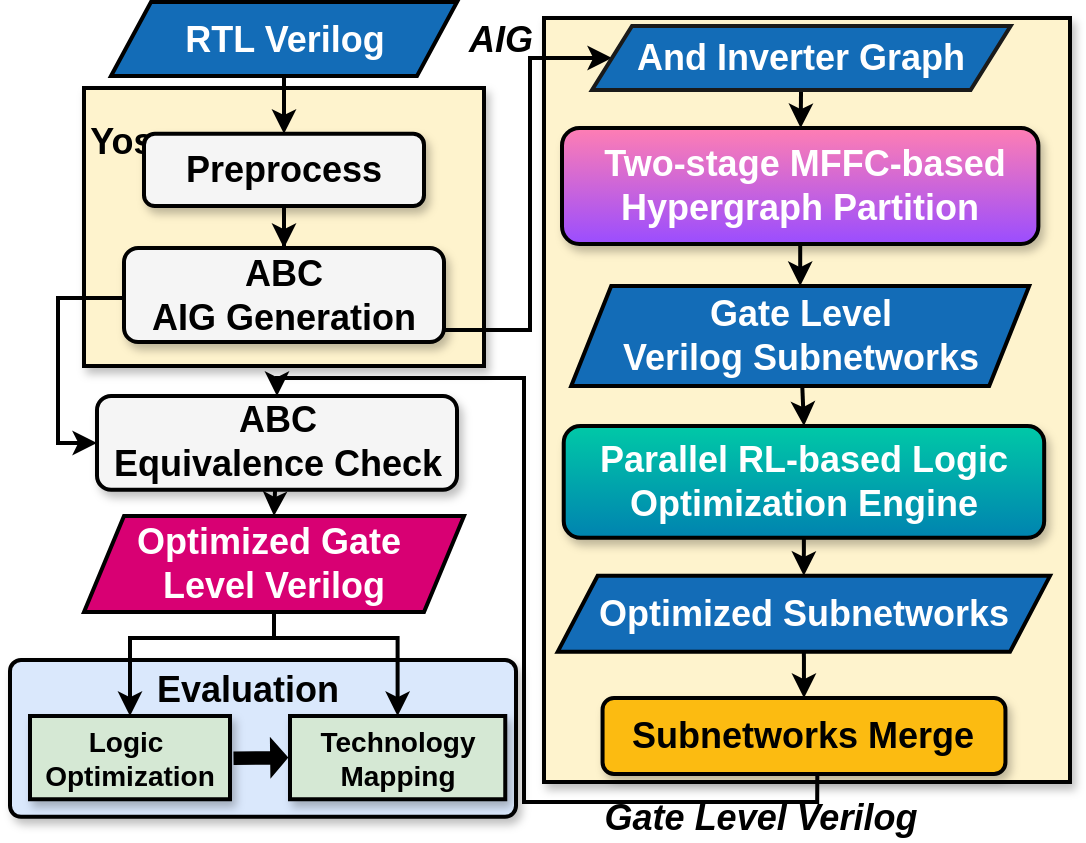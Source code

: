 <mxfile version="25.0.3">
  <diagram name="第 1 页" id="HAvIKgZ25yOHQbioZGKh">
    <mxGraphModel dx="2905" dy="1214" grid="1" gridSize="10" guides="1" tooltips="1" connect="1" arrows="1" fold="1" page="1" pageScale="1" pageWidth="580" pageHeight="480" math="0" shadow="0">
      <root>
        <mxCell id="0" />
        <mxCell id="1" parent="0" />
        <mxCell id="K8o_knn98EIP3ksldaXX-1" value="" style="rounded=1;whiteSpace=wrap;html=1;fillColor=#dae8fc;strokeColor=#000000;strokeWidth=2;shadow=1;arcSize=7;" parent="1" vertex="1">
          <mxGeometry x="-1710" y="-129" width="253" height="78.42" as="geometry" />
        </mxCell>
        <mxCell id="H0RHcH_2FTHYZ-mKpaNJ-111" value="" style="rounded=0;whiteSpace=wrap;html=1;fillColor=#fef3cd;strokeColor=#000000;strokeWidth=2;shadow=1;arcSize=7;textShadow=1;" parent="1" vertex="1">
          <mxGeometry x="-1443" y="-450" width="263" height="382" as="geometry" />
        </mxCell>
        <mxCell id="fzru5klA7RKhJBc94vuA-6" value="&lt;font style=&quot;font-size: 14px;&quot; face=&quot;Helvetica&quot;&gt;&lt;b style=&quot;&quot;&gt;Technology Mapping&lt;/b&gt;&lt;/font&gt;" style="shape=hexagon;perimeter=hexagonPerimeter2;whiteSpace=wrap;html=1;fixedSize=1;strokeColor=#000000;fillColor=#d5e8d4;strokeWidth=2;shadow=1;size=-8.63;" parent="1" vertex="1">
          <mxGeometry x="-1570" y="-101" width="107.63" height="41.6" as="geometry" />
        </mxCell>
        <mxCell id="-el-lTCZ7dYY3-WtjOfP-2" value="" style="rounded=0;whiteSpace=wrap;html=1;fillColor=#fef3cd;strokeColor=#000000;strokeWidth=2;shadow=1;arcSize=7;" parent="1" vertex="1">
          <mxGeometry x="-1673" y="-415" width="200" height="139" as="geometry" />
        </mxCell>
        <mxCell id="-el-lTCZ7dYY3-WtjOfP-6" value="" style="endArrow=classic;html=1;rounded=0;strokeWidth=2;entryX=0;entryY=0.5;entryDx=0;entryDy=0;edgeStyle=orthogonalEdgeStyle;exitX=1;exitY=0.5;exitDx=0;exitDy=0;" parent="1" source="H0RHcH_2FTHYZ-mKpaNJ-228" target="H0RHcH_2FTHYZ-mKpaNJ-187" edge="1">
          <mxGeometry width="50" height="50" relative="1" as="geometry">
            <mxPoint x="-1556" y="-212" as="sourcePoint" />
            <mxPoint x="-1105.21" y="-416.53" as="targetPoint" />
            <Array as="points">
              <mxPoint x="-1450" y="-294" />
              <mxPoint x="-1450" y="-430" />
            </Array>
          </mxGeometry>
        </mxCell>
        <mxCell id="-el-lTCZ7dYY3-WtjOfP-274" value="" style="endArrow=classic;html=1;rounded=0;strokeWidth=2;edgeStyle=orthogonalEdgeStyle;exitX=0.533;exitY=1.005;exitDx=0;exitDy=0;exitPerimeter=0;entryX=0.5;entryY=0;entryDx=0;entryDy=0;" parent="1" source="H0RHcH_2FTHYZ-mKpaNJ-75" target="H0RHcH_2FTHYZ-mKpaNJ-248" edge="1">
          <mxGeometry width="50" height="50" relative="1" as="geometry">
            <mxPoint x="-1178.059" y="195.245" as="sourcePoint" />
            <mxPoint x="-1573" y="-90" as="targetPoint" />
            <Array as="points">
              <mxPoint x="-1306" y="-58" />
              <mxPoint x="-1453" y="-58" />
              <mxPoint x="-1453" y="-270" />
              <mxPoint x="-1576" y="-270" />
            </Array>
          </mxGeometry>
        </mxCell>
        <mxCell id="-el-lTCZ7dYY3-WtjOfP-275" value="&lt;b style=&quot;&quot;&gt;&lt;font style=&quot;font-size: 18px;&quot;&gt;&lt;i style=&quot;&quot;&gt;AIG&amp;nbsp;&lt;/i&gt;&lt;/font&gt;&lt;/b&gt;" style="text;html=1;align=center;verticalAlign=middle;whiteSpace=wrap;rounded=0;" parent="1" vertex="1">
          <mxGeometry x="-1498.52" y="-444.0" width="74.12" height="10.15" as="geometry" />
        </mxCell>
        <mxCell id="H0RHcH_2FTHYZ-mKpaNJ-296" style="edgeStyle=orthogonalEdgeStyle;rounded=0;orthogonalLoop=1;jettySize=auto;html=1;entryX=0.5;entryY=0;entryDx=0;entryDy=0;strokeWidth=2;" parent="1" source="SU_nRj_41NOhbr6IneJR-1" target="H0RHcH_2FTHYZ-mKpaNJ-295" edge="1">
          <mxGeometry relative="1" as="geometry" />
        </mxCell>
        <mxCell id="SU_nRj_41NOhbr6IneJR-1" value="&lt;b style=&quot;&quot;&gt;&lt;font color=&quot;#ffffff&quot; style=&quot;font-size: 18px;&quot;&gt;RTL Verilog&lt;/font&gt;&lt;/b&gt;" style="shape=parallelogram;perimeter=parallelogramPerimeter;whiteSpace=wrap;html=1;fixedSize=1;fillColor=#136cb7;strokeColor=#000000;strokeWidth=2;" parent="1" vertex="1">
          <mxGeometry x="-1659.5" y="-458" width="173" height="37" as="geometry" />
        </mxCell>
        <mxCell id="SU_nRj_41NOhbr6IneJR-2" value="&lt;font style=&quot;font-size: 18px;&quot;&gt;&lt;b style=&quot;&quot;&gt;Yosys&lt;/b&gt;&lt;/font&gt;" style="text;html=1;align=center;verticalAlign=middle;whiteSpace=wrap;rounded=0;" parent="1" vertex="1">
          <mxGeometry x="-1674" y="-403" width="60" height="30" as="geometry" />
        </mxCell>
        <mxCell id="H0RHcH_2FTHYZ-mKpaNJ-75" value="&lt;b style=&quot;&quot;&gt;&lt;font style=&quot;font-size: 18px;&quot;&gt;Subnetworks Merge&lt;/font&gt;&lt;/b&gt;" style="rounded=1;whiteSpace=wrap;html=1;fillColor=#fcbb11;strokeColor=#000000;strokeWidth=2;shadow=1;container=0;" parent="1" vertex="1">
          <mxGeometry x="-1413.72" y="-110" width="201.44" height="38" as="geometry" />
        </mxCell>
        <mxCell id="MAslqFbUonPrWmBKUDa1-5" style="rounded=0;orthogonalLoop=1;jettySize=auto;html=1;entryX=0.5;entryY=0;entryDx=0;entryDy=0;strokeWidth=2;" parent="1" source="H0RHcH_2FTHYZ-mKpaNJ-73" target="H0RHcH_2FTHYZ-mKpaNJ-189" edge="1">
          <mxGeometry relative="1" as="geometry" />
        </mxCell>
        <mxCell id="H0RHcH_2FTHYZ-mKpaNJ-73" value="&lt;b style=&quot;&quot;&gt;&lt;font style=&quot;font-size: 18px;&quot;&gt;&amp;nbsp;Two-stage MFFC-based Hypergraph Partition&lt;/font&gt;&lt;/b&gt;" style="rounded=1;whiteSpace=wrap;html=1;fillColor=#FF7EB3;strokeColor=#000000;strokeWidth=2;shadow=1;container=0;fontColor=#ffffff;gradientColor=#9A4DFF;" parent="1" vertex="1">
          <mxGeometry x="-1434" y="-395" width="238.19" height="58" as="geometry" />
        </mxCell>
        <mxCell id="MAslqFbUonPrWmBKUDa1-4" style="rounded=0;orthogonalLoop=1;jettySize=auto;html=1;strokeWidth=2;" parent="1" source="H0RHcH_2FTHYZ-mKpaNJ-187" target="H0RHcH_2FTHYZ-mKpaNJ-73" edge="1">
          <mxGeometry relative="1" as="geometry" />
        </mxCell>
        <mxCell id="H0RHcH_2FTHYZ-mKpaNJ-187" value="&lt;b style=&quot;&quot;&gt;&lt;font style=&quot;font-size: 18px;&quot; color=&quot;#ffffff&quot;&gt;And Inverter Graph&lt;/font&gt;&lt;/b&gt;" style="shape=parallelogram;perimeter=parallelogramPerimeter;whiteSpace=wrap;html=1;fixedSize=1;fillColor=#136cb7;strokeColor=#1A1A1A;strokeWidth=2;" parent="1" vertex="1">
          <mxGeometry x="-1419" y="-446" width="209.31" height="32" as="geometry" />
        </mxCell>
        <mxCell id="MAslqFbUonPrWmBKUDa1-6" style="rounded=0;orthogonalLoop=1;jettySize=auto;html=1;entryX=0.5;entryY=0;entryDx=0;entryDy=0;strokeWidth=2;" parent="1" source="H0RHcH_2FTHYZ-mKpaNJ-189" target="MAslqFbUonPrWmBKUDa1-2" edge="1">
          <mxGeometry relative="1" as="geometry" />
        </mxCell>
        <mxCell id="H0RHcH_2FTHYZ-mKpaNJ-189" value="&lt;div&gt;&lt;font style=&quot;font-size: 18px;&quot;&gt;&lt;b&gt;&lt;font style=&quot;&quot;&gt;Gate Level Verilog&lt;/font&gt;&lt;/b&gt;&lt;b style=&quot;background-color: initial;&quot;&gt;&lt;font style=&quot;&quot;&gt;&amp;nbsp;Subnetworks&lt;/font&gt;&lt;/b&gt;&lt;/font&gt;&lt;/div&gt;" style="shape=parallelogram;perimeter=parallelogramPerimeter;whiteSpace=wrap;html=1;fixedSize=1;fillColor=#136cb7;strokeColor=#000000;strokeWidth=2;fontColor=#ffffff;" parent="1" vertex="1">
          <mxGeometry x="-1429.4" y="-316" width="229" height="50" as="geometry" />
        </mxCell>
        <mxCell id="MAslqFbUonPrWmBKUDa1-8" style="rounded=0;orthogonalLoop=1;jettySize=auto;html=1;entryX=0.5;entryY=0;entryDx=0;entryDy=0;strokeWidth=2;" parent="1" source="H0RHcH_2FTHYZ-mKpaNJ-190" target="H0RHcH_2FTHYZ-mKpaNJ-75" edge="1">
          <mxGeometry relative="1" as="geometry" />
        </mxCell>
        <mxCell id="H0RHcH_2FTHYZ-mKpaNJ-190" value="&lt;div&gt;&lt;b style=&quot;&quot;&gt;&lt;font style=&quot;font-size: 18px;&quot; color=&quot;#ffffff&quot;&gt;Optimized Subnetworks&lt;/font&gt;&lt;/b&gt;&lt;br&gt;&lt;/div&gt;" style="shape=parallelogram;perimeter=parallelogramPerimeter;whiteSpace=wrap;html=1;fixedSize=1;fillColor=#136CB7;strokeColor=#000000;strokeWidth=2;" parent="1" vertex="1">
          <mxGeometry x="-1436.18" y="-171.09" width="246.18" height="38" as="geometry" />
        </mxCell>
        <mxCell id="MAslqFbUonPrWmBKUDa1-9" style="edgeStyle=orthogonalEdgeStyle;rounded=0;orthogonalLoop=1;jettySize=auto;html=1;entryX=0;entryY=0.5;entryDx=0;entryDy=0;strokeWidth=2;" parent="1" target="H0RHcH_2FTHYZ-mKpaNJ-248" edge="1">
          <mxGeometry relative="1" as="geometry">
            <Array as="points">
              <mxPoint x="-1686" y="-310" />
              <mxPoint x="-1686" y="-237" />
            </Array>
            <mxPoint x="-1653" y="-310" as="sourcePoint" />
            <mxPoint x="-1666.5" y="-259.545" as="targetPoint" />
          </mxGeometry>
        </mxCell>
        <mxCell id="H0RHcH_2FTHYZ-mKpaNJ-228" value="&lt;div&gt;&lt;font style=&quot;font-size: 18px;&quot;&gt;&lt;b style=&quot;&quot;&gt;ABC&lt;/b&gt;&lt;/font&gt;&lt;/div&gt;&lt;font style=&quot;font-size: 18px;&quot;&gt;&lt;b style=&quot;&quot;&gt;AIG Generation&lt;/b&gt;&lt;/font&gt;" style="rounded=1;whiteSpace=wrap;html=1;fillColor=#F5F5F5;strokeColor=#000000;strokeWidth=2;shadow=1;" parent="1" vertex="1">
          <mxGeometry x="-1653" y="-335" width="160" height="47" as="geometry" />
        </mxCell>
        <mxCell id="H0RHcH_2FTHYZ-mKpaNJ-237" value="&lt;b style=&quot;&quot;&gt;&lt;font style=&quot;font-size: 18px;&quot;&gt;&lt;i style=&quot;&quot;&gt;Gate Level Verilog&amp;nbsp;&lt;/i&gt;&lt;/font&gt;&lt;/b&gt;" style="text;html=1;align=center;verticalAlign=middle;whiteSpace=wrap;rounded=0;" parent="1" vertex="1">
          <mxGeometry x="-1435.37" y="-55.07" width="205.88" height="10.15" as="geometry" />
        </mxCell>
        <mxCell id="H0RHcH_2FTHYZ-mKpaNJ-253" style="rounded=0;orthogonalLoop=1;jettySize=auto;html=1;entryX=0.5;entryY=0;entryDx=0;entryDy=0;strokeWidth=2;" parent="1" source="H0RHcH_2FTHYZ-mKpaNJ-248" target="H0RHcH_2FTHYZ-mKpaNJ-252" edge="1">
          <mxGeometry relative="1" as="geometry" />
        </mxCell>
        <mxCell id="H0RHcH_2FTHYZ-mKpaNJ-248" value="&lt;font color=&quot;#000000&quot; style=&quot;font-size: 18px;&quot;&gt;&lt;b style=&quot;&quot;&gt;ABC&lt;/b&gt;&lt;/font&gt;&lt;div&gt;&lt;b style=&quot;&quot;&gt;&lt;font color=&quot;#000000&quot; style=&quot;font-size: 18px;&quot;&gt;Equivalence Check&lt;/font&gt;&lt;/b&gt;&lt;/div&gt;" style="rounded=1;whiteSpace=wrap;html=1;fillColor=#F5F5F5;strokeColor=#000000;strokeWidth=2;shadow=1;fontColor=#ffffff;" parent="1" vertex="1">
          <mxGeometry x="-1666.5" y="-261" width="180" height="46.91" as="geometry" />
        </mxCell>
        <mxCell id="H0RHcH_2FTHYZ-mKpaNJ-256" style="edgeStyle=orthogonalEdgeStyle;rounded=0;orthogonalLoop=1;jettySize=auto;html=1;entryX=0.5;entryY=0;entryDx=0;entryDy=0;strokeWidth=2;exitX=0.5;exitY=1;exitDx=0;exitDy=0;" parent="1" target="H0RHcH_2FTHYZ-mKpaNJ-255" edge="1" source="H0RHcH_2FTHYZ-mKpaNJ-252">
          <mxGeometry relative="1" as="geometry">
            <mxPoint x="-1578" y="-153" as="sourcePoint" />
            <Array as="points">
              <mxPoint x="-1578" y="-140" />
              <mxPoint x="-1650" y="-140" />
            </Array>
          </mxGeometry>
        </mxCell>
        <mxCell id="H0RHcH_2FTHYZ-mKpaNJ-257" style="edgeStyle=orthogonalEdgeStyle;rounded=0;orthogonalLoop=1;jettySize=auto;html=1;entryX=0.5;entryY=0;entryDx=0;entryDy=0;strokeWidth=2;exitX=0.5;exitY=1;exitDx=0;exitDy=0;" parent="1" target="fzru5klA7RKhJBc94vuA-6" edge="1" source="H0RHcH_2FTHYZ-mKpaNJ-252">
          <mxGeometry relative="1" as="geometry">
            <mxPoint x="-1573" y="-141" as="sourcePoint" />
            <Array as="points">
              <mxPoint x="-1578" y="-140" />
              <mxPoint x="-1516" y="-140" />
            </Array>
          </mxGeometry>
        </mxCell>
        <mxCell id="H0RHcH_2FTHYZ-mKpaNJ-252" value="&lt;b style=&quot;&quot;&gt;&lt;font style=&quot;font-size: 18px;&quot;&gt;Optimized Gate&amp;nbsp;&lt;/font&gt;&lt;/b&gt;&lt;div&gt;&lt;b style=&quot;&quot;&gt;&lt;font style=&quot;font-size: 18px;&quot;&gt;Level Verilog&lt;/font&gt;&lt;/b&gt;&lt;/div&gt;" style="shape=parallelogram;perimeter=parallelogramPerimeter;whiteSpace=wrap;html=1;fixedSize=1;fillColor=#d80073;strokeColor=#000000;strokeWidth=2;fontColor=#ffffff;" parent="1" vertex="1">
          <mxGeometry x="-1673" y="-201" width="190" height="48" as="geometry" />
        </mxCell>
        <mxCell id="H0RHcH_2FTHYZ-mKpaNJ-255" value="&lt;b style=&quot;&quot;&gt;&lt;font style=&quot;font-size: 14px;&quot;&gt;Logic&amp;nbsp;&lt;/font&gt;&lt;/b&gt;&lt;div&gt;&lt;b style=&quot;&quot;&gt;&lt;font style=&quot;font-size: 14px;&quot;&gt;Optimization&lt;/font&gt;&lt;/b&gt;&lt;/div&gt;" style="shape=hexagon;perimeter=hexagonPerimeter2;whiteSpace=wrap;html=1;fixedSize=1;strokeColor=#000000;fillColor=#d5e8d4;strokeWidth=2;shadow=1;size=-20;" parent="1" vertex="1">
          <mxGeometry x="-1700" y="-101" width="100" height="41.6" as="geometry" />
        </mxCell>
        <mxCell id="H0RHcH_2FTHYZ-mKpaNJ-298" style="edgeStyle=orthogonalEdgeStyle;rounded=0;orthogonalLoop=1;jettySize=auto;html=1;entryX=0.5;entryY=0;entryDx=0;entryDy=0;strokeWidth=2;" parent="1" source="H0RHcH_2FTHYZ-mKpaNJ-295" target="H0RHcH_2FTHYZ-mKpaNJ-228" edge="1">
          <mxGeometry relative="1" as="geometry" />
        </mxCell>
        <mxCell id="H0RHcH_2FTHYZ-mKpaNJ-295" value="&lt;font color=&quot;#000000&quot; style=&quot;font-size: 18px;&quot;&gt;&lt;b style=&quot;&quot;&gt;Preprocess&lt;/b&gt;&lt;/font&gt;" style="rounded=1;whiteSpace=wrap;html=1;fillColor=#f5f5f5;strokeColor=#000000;strokeWidth=2;shadow=1;fontColor=#333333;" parent="1" vertex="1">
          <mxGeometry x="-1643" y="-392.08" width="140" height="36.08" as="geometry" />
        </mxCell>
        <mxCell id="MAslqFbUonPrWmBKUDa1-7" style="rounded=0;orthogonalLoop=1;jettySize=auto;html=1;entryX=0.5;entryY=0;entryDx=0;entryDy=0;strokeWidth=2;" parent="1" source="MAslqFbUonPrWmBKUDa1-2" target="H0RHcH_2FTHYZ-mKpaNJ-190" edge="1">
          <mxGeometry relative="1" as="geometry" />
        </mxCell>
        <mxCell id="MAslqFbUonPrWmBKUDa1-2" value="&lt;b style=&quot;&quot;&gt;&lt;font style=&quot;font-size: 18px;&quot;&gt;Parallel RL-based Logic Optimization Engine&lt;/font&gt;&lt;/b&gt;" style="rounded=1;whiteSpace=wrap;html=1;fillColor=#00C9A7;fontColor=#ffffff;strokeColor=#000000;strokeWidth=2;shadow=1;container=0;gradientColor=#0083B0;" parent="1" vertex="1">
          <mxGeometry x="-1433.14" y="-246" width="240.23" height="55.91" as="geometry" />
        </mxCell>
        <mxCell id="K8o_knn98EIP3ksldaXX-2" value="&lt;font style=&quot;font-size: 18px;&quot;&gt;&lt;b style=&quot;&quot;&gt;Evaluation&lt;/b&gt;&lt;/font&gt;" style="text;html=1;align=center;verticalAlign=middle;whiteSpace=wrap;rounded=0;" parent="1" vertex="1">
          <mxGeometry x="-1646.5" y="-129.0" width="110" height="30" as="geometry" />
        </mxCell>
        <mxCell id="62UyynMtkS6ZHwkSjRyR-1" value="" style="shape=flexArrow;endArrow=classic;html=1;rounded=0;entryX=0;entryY=0.5;entryDx=0;entryDy=0;exitX=1.019;exitY=0.604;exitDx=0;exitDy=0;exitPerimeter=0;endWidth=11.565;endSize=2.31;width=5.714;fillColor=#000000;" edge="1" parent="1">
          <mxGeometry width="50" height="50" relative="1" as="geometry">
            <mxPoint x="-1598.24" y="-79.844" as="sourcePoint" />
            <mxPoint x="-1571" y="-80.2" as="targetPoint" />
          </mxGeometry>
        </mxCell>
      </root>
    </mxGraphModel>
  </diagram>
</mxfile>
